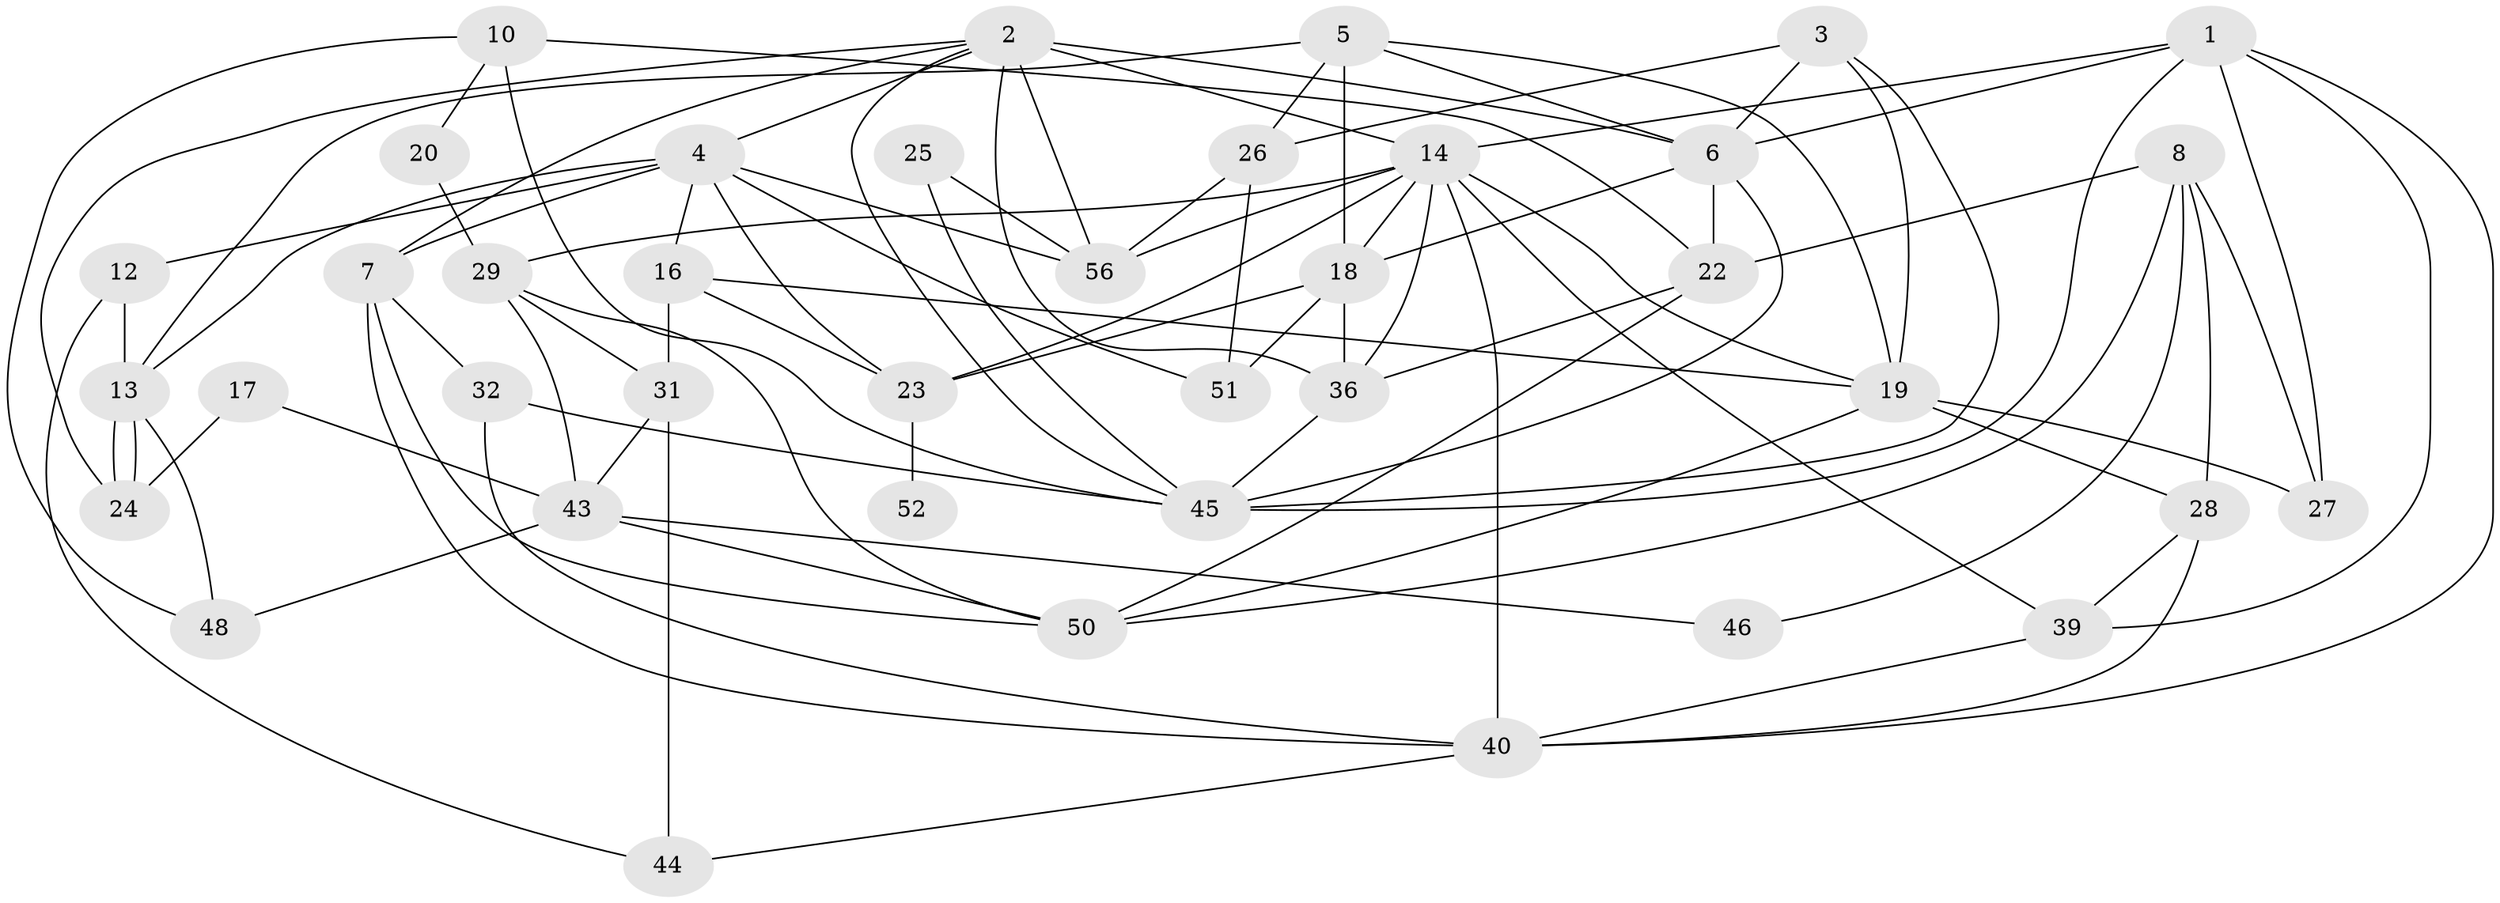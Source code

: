 // Generated by graph-tools (version 1.1) at 2025/24/03/03/25 07:24:02]
// undirected, 39 vertices, 92 edges
graph export_dot {
graph [start="1"]
  node [color=gray90,style=filled];
  1 [super="+54"];
  2 [super="+15"];
  3;
  4 [super="+9"];
  5 [super="+41"];
  6 [super="+34"];
  7 [super="+11"];
  8;
  10;
  12;
  13 [super="+55"];
  14 [super="+38"];
  16 [super="+33"];
  17;
  18 [super="+35"];
  19 [super="+21"];
  20;
  22 [super="+37"];
  23 [super="+30"];
  24;
  25;
  26;
  27;
  28;
  29 [super="+42"];
  31;
  32;
  36 [super="+47"];
  39;
  40 [super="+49"];
  43;
  44;
  45 [super="+53"];
  46;
  48;
  50;
  51;
  52;
  56;
  1 -- 27;
  1 -- 40;
  1 -- 45;
  1 -- 14;
  1 -- 6;
  1 -- 39;
  2 -- 36 [weight=2];
  2 -- 4;
  2 -- 56;
  2 -- 6;
  2 -- 24;
  2 -- 45;
  2 -- 14;
  2 -- 7;
  3 -- 26;
  3 -- 6;
  3 -- 19;
  3 -- 45;
  4 -- 56;
  4 -- 51;
  4 -- 23;
  4 -- 12;
  4 -- 13;
  4 -- 16;
  4 -- 7;
  5 -- 6;
  5 -- 19;
  5 -- 26;
  5 -- 13;
  5 -- 18;
  6 -- 18;
  6 -- 45;
  6 -- 22;
  7 -- 50;
  7 -- 32;
  7 -- 40;
  8 -- 28;
  8 -- 27;
  8 -- 46;
  8 -- 50;
  8 -- 22;
  10 -- 48;
  10 -- 45;
  10 -- 20;
  10 -- 22;
  12 -- 13;
  12 -- 44;
  13 -- 24;
  13 -- 24;
  13 -- 48;
  14 -- 19;
  14 -- 18;
  14 -- 56;
  14 -- 36;
  14 -- 39;
  14 -- 23;
  14 -- 40;
  14 -- 29;
  16 -- 19;
  16 -- 31;
  16 -- 23;
  17 -- 43;
  17 -- 24;
  18 -- 51;
  18 -- 36;
  18 -- 23;
  19 -- 50;
  19 -- 27;
  19 -- 28;
  20 -- 29;
  22 -- 50;
  22 -- 36;
  23 -- 52 [weight=2];
  25 -- 56;
  25 -- 45;
  26 -- 51;
  26 -- 56;
  28 -- 39;
  28 -- 40;
  29 -- 31;
  29 -- 50;
  29 -- 43;
  31 -- 44;
  31 -- 43;
  32 -- 45;
  32 -- 40;
  36 -- 45;
  39 -- 40;
  40 -- 44;
  43 -- 50;
  43 -- 46;
  43 -- 48;
}
